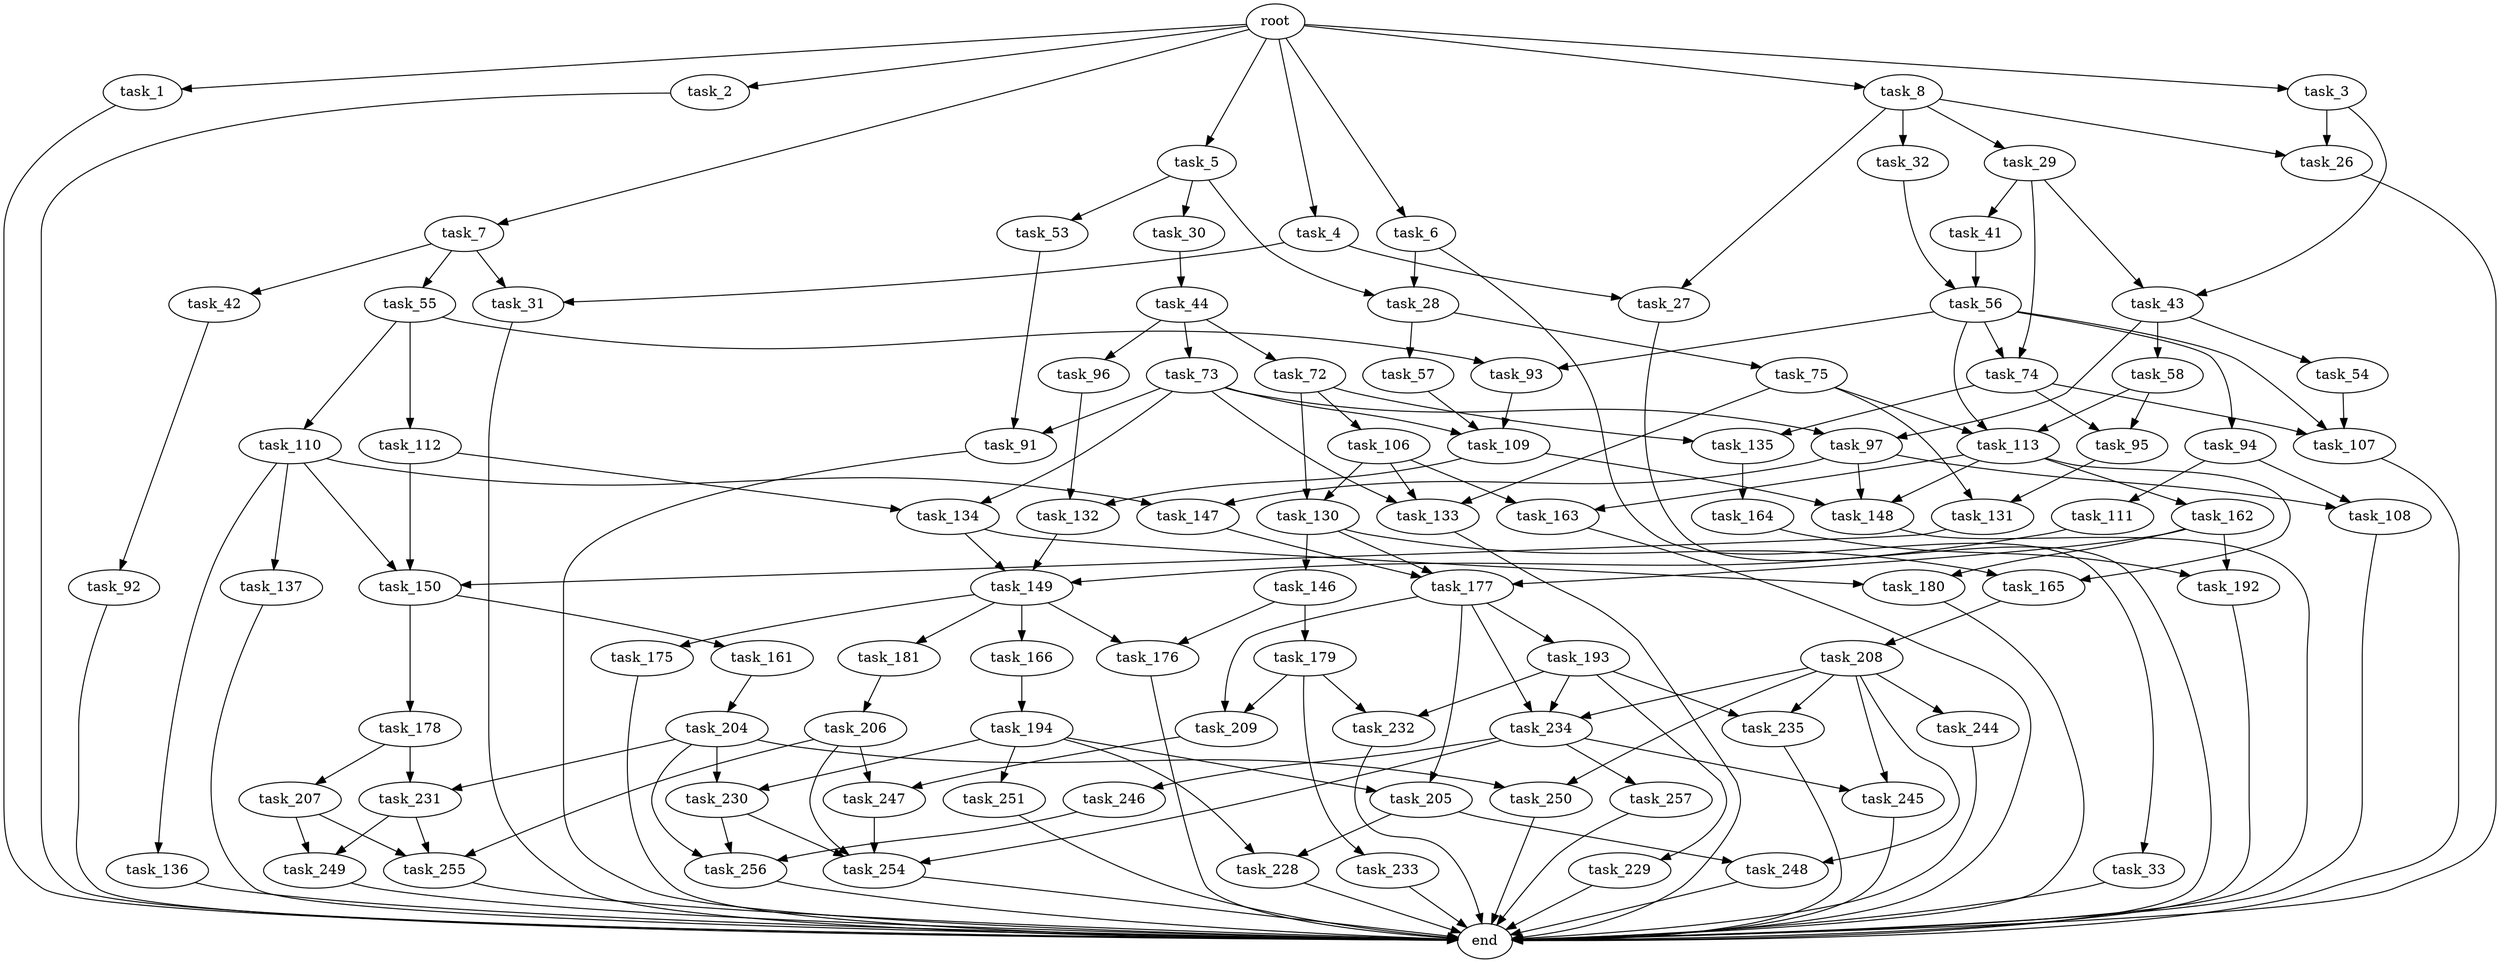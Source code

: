 digraph G {
  root [size="0.000000"];
  task_1 [size="9645412780.000000"];
  task_2 [size="83625616929.000000"];
  task_3 [size="164980921565.000000"];
  task_4 [size="674602420804.000000"];
  task_5 [size="782757789696.000000"];
  task_6 [size="8589934592.000000"];
  task_7 [size="480652340597.000000"];
  task_8 [size="36427140645.000000"];
  task_26 [size="1940415272.000000"];
  task_27 [size="31000048627.000000"];
  task_28 [size="1152776163.000000"];
  task_29 [size="782757789696.000000"];
  task_30 [size="782757789696.000000"];
  task_31 [size="1073741824000.000000"];
  task_32 [size="5353778957.000000"];
  task_33 [size="335382233001.000000"];
  task_41 [size="5878096907.000000"];
  task_42 [size="1073741824000.000000"];
  task_43 [size="28991029248.000000"];
  task_44 [size="8589934592.000000"];
  task_53 [size="231928233984.000000"];
  task_54 [size="368293445632.000000"];
  task_55 [size="549755813888.000000"];
  task_56 [size="4235629881.000000"];
  task_57 [size="16619428153.000000"];
  task_58 [size="2140391325.000000"];
  task_72 [size="10807453681.000000"];
  task_73 [size="42478097460.000000"];
  task_74 [size="1779259510.000000"];
  task_75 [size="275180508821.000000"];
  task_91 [size="8589934592.000000"];
  task_92 [size="245904034982.000000"];
  task_93 [size="549755813888.000000"];
  task_94 [size="322231717640.000000"];
  task_95 [size="12747956763.000000"];
  task_96 [size="45891630670.000000"];
  task_97 [size="21638494641.000000"];
  task_106 [size="2268787970.000000"];
  task_107 [size="1536158973.000000"];
  task_108 [size="782757789696.000000"];
  task_109 [size="17156251058.000000"];
  task_110 [size="8589934592.000000"];
  task_111 [size="549755813888.000000"];
  task_112 [size="1073741824000.000000"];
  task_113 [size="28991029248.000000"];
  task_130 [size="270049517003.000000"];
  task_131 [size="29579728651.000000"];
  task_132 [size="549755813888.000000"];
  task_133 [size="8589934592.000000"];
  task_134 [size="9083963133.000000"];
  task_135 [size="344237812053.000000"];
  task_136 [size="271907923342.000000"];
  task_137 [size="40831718099.000000"];
  task_146 [size="65862941659.000000"];
  task_147 [size="323148268514.000000"];
  task_148 [size="77451748612.000000"];
  task_149 [size="291698358585.000000"];
  task_150 [size="134217728000.000000"];
  task_161 [size="1684086482.000000"];
  task_162 [size="739163963646.000000"];
  task_163 [size="266624572167.000000"];
  task_164 [size="170652199986.000000"];
  task_165 [size="368126754755.000000"];
  task_166 [size="4763652496.000000"];
  task_175 [size="68719476736.000000"];
  task_176 [size="317571105095.000000"];
  task_177 [size="2960256204.000000"];
  task_178 [size="68719476736.000000"];
  task_179 [size="216530263027.000000"];
  task_180 [size="34268583329.000000"];
  task_181 [size="21266233590.000000"];
  task_192 [size="187049821641.000000"];
  task_193 [size="19056860683.000000"];
  task_194 [size="68719476736.000000"];
  task_204 [size="68719476736.000000"];
  task_205 [size="1139159147195.000000"];
  task_206 [size="2527270750.000000"];
  task_207 [size="28991029248.000000"];
  task_208 [size="68719476736.000000"];
  task_209 [size="782757789696.000000"];
  task_228 [size="5320930143.000000"];
  task_229 [size="7532608099.000000"];
  task_230 [size="231928233984.000000"];
  task_231 [size="199313625958.000000"];
  task_232 [size="11524837711.000000"];
  task_233 [size="172415245101.000000"];
  task_234 [size="810222404078.000000"];
  task_235 [size="150176724171.000000"];
  task_244 [size="3795875062.000000"];
  task_245 [size="303318974090.000000"];
  task_246 [size="1073741824000.000000"];
  task_247 [size="549755813888.000000"];
  task_248 [size="1032767664749.000000"];
  task_249 [size="134217728000.000000"];
  task_250 [size="368293445632.000000"];
  task_251 [size="843543508008.000000"];
  task_254 [size="7815372318.000000"];
  task_255 [size="28991029248.000000"];
  task_256 [size="410201387386.000000"];
  task_257 [size="134217728000.000000"];
  end [size="0.000000"];

  root -> task_1 [size="1.000000"];
  root -> task_2 [size="1.000000"];
  root -> task_3 [size="1.000000"];
  root -> task_4 [size="1.000000"];
  root -> task_5 [size="1.000000"];
  root -> task_6 [size="1.000000"];
  root -> task_7 [size="1.000000"];
  root -> task_8 [size="1.000000"];
  task_1 -> end [size="1.000000"];
  task_2 -> end [size="1.000000"];
  task_3 -> task_26 [size="209715200.000000"];
  task_3 -> task_43 [size="209715200.000000"];
  task_4 -> task_27 [size="679477248.000000"];
  task_4 -> task_31 [size="679477248.000000"];
  task_5 -> task_28 [size="679477248.000000"];
  task_5 -> task_30 [size="679477248.000000"];
  task_5 -> task_53 [size="679477248.000000"];
  task_6 -> task_28 [size="33554432.000000"];
  task_6 -> task_33 [size="33554432.000000"];
  task_7 -> task_31 [size="838860800.000000"];
  task_7 -> task_42 [size="838860800.000000"];
  task_7 -> task_55 [size="838860800.000000"];
  task_8 -> task_26 [size="679477248.000000"];
  task_8 -> task_27 [size="679477248.000000"];
  task_8 -> task_29 [size="679477248.000000"];
  task_8 -> task_32 [size="679477248.000000"];
  task_26 -> end [size="1.000000"];
  task_27 -> end [size="1.000000"];
  task_28 -> task_57 [size="33554432.000000"];
  task_28 -> task_75 [size="33554432.000000"];
  task_29 -> task_41 [size="679477248.000000"];
  task_29 -> task_43 [size="679477248.000000"];
  task_29 -> task_74 [size="679477248.000000"];
  task_30 -> task_44 [size="679477248.000000"];
  task_31 -> end [size="1.000000"];
  task_32 -> task_56 [size="134217728.000000"];
  task_33 -> end [size="1.000000"];
  task_41 -> task_56 [size="301989888.000000"];
  task_42 -> task_92 [size="838860800.000000"];
  task_43 -> task_54 [size="75497472.000000"];
  task_43 -> task_58 [size="75497472.000000"];
  task_43 -> task_97 [size="75497472.000000"];
  task_44 -> task_72 [size="33554432.000000"];
  task_44 -> task_73 [size="33554432.000000"];
  task_44 -> task_96 [size="33554432.000000"];
  task_53 -> task_91 [size="301989888.000000"];
  task_54 -> task_107 [size="411041792.000000"];
  task_55 -> task_93 [size="536870912.000000"];
  task_55 -> task_110 [size="536870912.000000"];
  task_55 -> task_112 [size="536870912.000000"];
  task_56 -> task_74 [size="209715200.000000"];
  task_56 -> task_93 [size="209715200.000000"];
  task_56 -> task_94 [size="209715200.000000"];
  task_56 -> task_107 [size="209715200.000000"];
  task_56 -> task_113 [size="209715200.000000"];
  task_57 -> task_109 [size="301989888.000000"];
  task_58 -> task_95 [size="209715200.000000"];
  task_58 -> task_113 [size="209715200.000000"];
  task_72 -> task_106 [size="838860800.000000"];
  task_72 -> task_130 [size="838860800.000000"];
  task_72 -> task_135 [size="838860800.000000"];
  task_73 -> task_91 [size="209715200.000000"];
  task_73 -> task_97 [size="209715200.000000"];
  task_73 -> task_109 [size="209715200.000000"];
  task_73 -> task_133 [size="209715200.000000"];
  task_73 -> task_134 [size="209715200.000000"];
  task_74 -> task_95 [size="33554432.000000"];
  task_74 -> task_107 [size="33554432.000000"];
  task_74 -> task_135 [size="33554432.000000"];
  task_75 -> task_113 [size="536870912.000000"];
  task_75 -> task_131 [size="536870912.000000"];
  task_75 -> task_133 [size="536870912.000000"];
  task_91 -> end [size="1.000000"];
  task_92 -> end [size="1.000000"];
  task_93 -> task_109 [size="536870912.000000"];
  task_94 -> task_108 [size="209715200.000000"];
  task_94 -> task_111 [size="209715200.000000"];
  task_95 -> task_131 [size="411041792.000000"];
  task_96 -> task_132 [size="838860800.000000"];
  task_97 -> task_108 [size="679477248.000000"];
  task_97 -> task_147 [size="679477248.000000"];
  task_97 -> task_148 [size="679477248.000000"];
  task_106 -> task_130 [size="75497472.000000"];
  task_106 -> task_133 [size="75497472.000000"];
  task_106 -> task_163 [size="75497472.000000"];
  task_107 -> end [size="1.000000"];
  task_108 -> end [size="1.000000"];
  task_109 -> task_132 [size="75497472.000000"];
  task_109 -> task_148 [size="75497472.000000"];
  task_110 -> task_136 [size="33554432.000000"];
  task_110 -> task_137 [size="33554432.000000"];
  task_110 -> task_147 [size="33554432.000000"];
  task_110 -> task_150 [size="33554432.000000"];
  task_111 -> task_149 [size="536870912.000000"];
  task_112 -> task_134 [size="838860800.000000"];
  task_112 -> task_150 [size="838860800.000000"];
  task_113 -> task_148 [size="75497472.000000"];
  task_113 -> task_162 [size="75497472.000000"];
  task_113 -> task_163 [size="75497472.000000"];
  task_113 -> task_165 [size="75497472.000000"];
  task_130 -> task_146 [size="536870912.000000"];
  task_130 -> task_165 [size="536870912.000000"];
  task_130 -> task_177 [size="536870912.000000"];
  task_131 -> task_150 [size="33554432.000000"];
  task_132 -> task_149 [size="536870912.000000"];
  task_133 -> end [size="1.000000"];
  task_134 -> task_149 [size="679477248.000000"];
  task_134 -> task_180 [size="679477248.000000"];
  task_135 -> task_164 [size="536870912.000000"];
  task_136 -> end [size="1.000000"];
  task_137 -> end [size="1.000000"];
  task_146 -> task_176 [size="134217728.000000"];
  task_146 -> task_179 [size="134217728.000000"];
  task_147 -> task_177 [size="536870912.000000"];
  task_148 -> end [size="1.000000"];
  task_149 -> task_166 [size="411041792.000000"];
  task_149 -> task_175 [size="411041792.000000"];
  task_149 -> task_176 [size="411041792.000000"];
  task_149 -> task_181 [size="411041792.000000"];
  task_150 -> task_161 [size="209715200.000000"];
  task_150 -> task_178 [size="209715200.000000"];
  task_161 -> task_204 [size="33554432.000000"];
  task_162 -> task_177 [size="536870912.000000"];
  task_162 -> task_180 [size="536870912.000000"];
  task_162 -> task_192 [size="536870912.000000"];
  task_163 -> end [size="1.000000"];
  task_164 -> task_192 [size="536870912.000000"];
  task_165 -> task_208 [size="301989888.000000"];
  task_166 -> task_194 [size="411041792.000000"];
  task_175 -> end [size="1.000000"];
  task_176 -> end [size="1.000000"];
  task_177 -> task_193 [size="209715200.000000"];
  task_177 -> task_205 [size="209715200.000000"];
  task_177 -> task_209 [size="209715200.000000"];
  task_177 -> task_234 [size="209715200.000000"];
  task_178 -> task_207 [size="134217728.000000"];
  task_178 -> task_231 [size="134217728.000000"];
  task_179 -> task_209 [size="536870912.000000"];
  task_179 -> task_232 [size="536870912.000000"];
  task_179 -> task_233 [size="536870912.000000"];
  task_180 -> end [size="1.000000"];
  task_181 -> task_206 [size="33554432.000000"];
  task_192 -> end [size="1.000000"];
  task_193 -> task_229 [size="301989888.000000"];
  task_193 -> task_232 [size="301989888.000000"];
  task_193 -> task_234 [size="301989888.000000"];
  task_193 -> task_235 [size="301989888.000000"];
  task_194 -> task_205 [size="134217728.000000"];
  task_194 -> task_228 [size="134217728.000000"];
  task_194 -> task_230 [size="134217728.000000"];
  task_194 -> task_251 [size="134217728.000000"];
  task_204 -> task_230 [size="134217728.000000"];
  task_204 -> task_231 [size="134217728.000000"];
  task_204 -> task_250 [size="134217728.000000"];
  task_204 -> task_256 [size="134217728.000000"];
  task_205 -> task_228 [size="679477248.000000"];
  task_205 -> task_248 [size="679477248.000000"];
  task_206 -> task_247 [size="75497472.000000"];
  task_206 -> task_254 [size="75497472.000000"];
  task_206 -> task_255 [size="75497472.000000"];
  task_207 -> task_249 [size="75497472.000000"];
  task_207 -> task_255 [size="75497472.000000"];
  task_208 -> task_234 [size="134217728.000000"];
  task_208 -> task_235 [size="134217728.000000"];
  task_208 -> task_244 [size="134217728.000000"];
  task_208 -> task_245 [size="134217728.000000"];
  task_208 -> task_248 [size="134217728.000000"];
  task_208 -> task_250 [size="134217728.000000"];
  task_209 -> task_247 [size="679477248.000000"];
  task_228 -> end [size="1.000000"];
  task_229 -> end [size="1.000000"];
  task_230 -> task_254 [size="301989888.000000"];
  task_230 -> task_256 [size="301989888.000000"];
  task_231 -> task_249 [size="838860800.000000"];
  task_231 -> task_255 [size="838860800.000000"];
  task_232 -> end [size="1.000000"];
  task_233 -> end [size="1.000000"];
  task_234 -> task_245 [size="838860800.000000"];
  task_234 -> task_246 [size="838860800.000000"];
  task_234 -> task_254 [size="838860800.000000"];
  task_234 -> task_257 [size="838860800.000000"];
  task_235 -> end [size="1.000000"];
  task_244 -> end [size="1.000000"];
  task_245 -> end [size="1.000000"];
  task_246 -> task_256 [size="838860800.000000"];
  task_247 -> task_254 [size="536870912.000000"];
  task_248 -> end [size="1.000000"];
  task_249 -> end [size="1.000000"];
  task_250 -> end [size="1.000000"];
  task_251 -> end [size="1.000000"];
  task_254 -> end [size="1.000000"];
  task_255 -> end [size="1.000000"];
  task_256 -> end [size="1.000000"];
  task_257 -> end [size="1.000000"];
}
